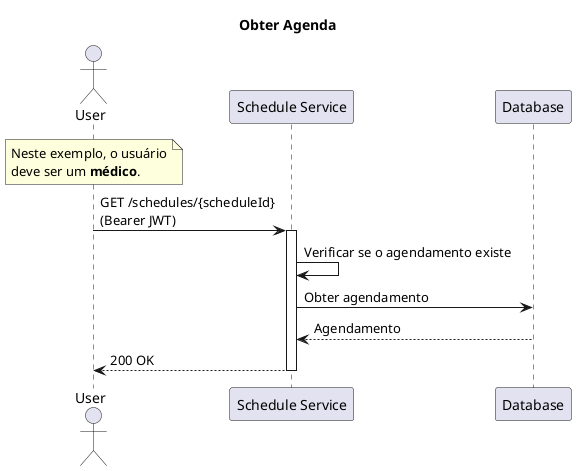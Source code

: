 @startuml get_schedule

title Obter Agenda

actor "User" as user
participant "Schedule Service" as schedule_service
participant "Database" as database

note over user
Neste exemplo, o usuário
deve ser um **médico**.
end note

user -> schedule_service: GET /schedules/{scheduleId}\n(Bearer JWT)

activate schedule_service
schedule_service -> schedule_service: Verificar se o agendamento existe
schedule_service -> database: Obter agendamento
database --> schedule_service: Agendamento
schedule_service --> user: 200 OK
deactivate schedule_service

@enduml